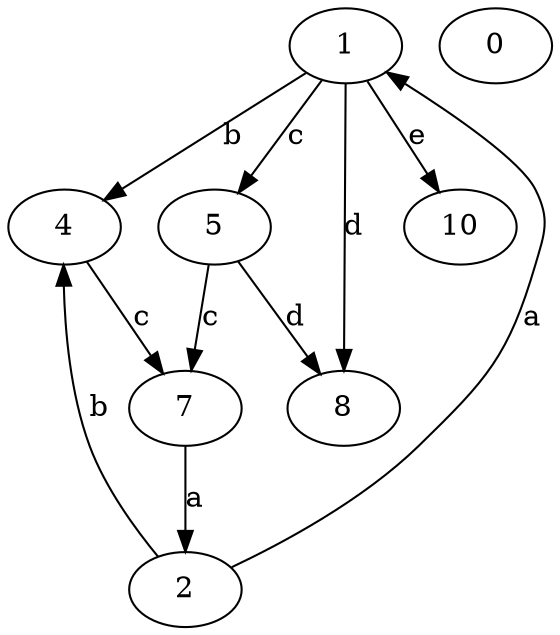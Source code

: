 strict digraph  {
1;
2;
4;
5;
7;
8;
0;
10;
1 -> 4  [label=b];
1 -> 5  [label=c];
1 -> 8  [label=d];
1 -> 10  [label=e];
2 -> 1  [label=a];
2 -> 4  [label=b];
4 -> 7  [label=c];
5 -> 7  [label=c];
5 -> 8  [label=d];
7 -> 2  [label=a];
}
